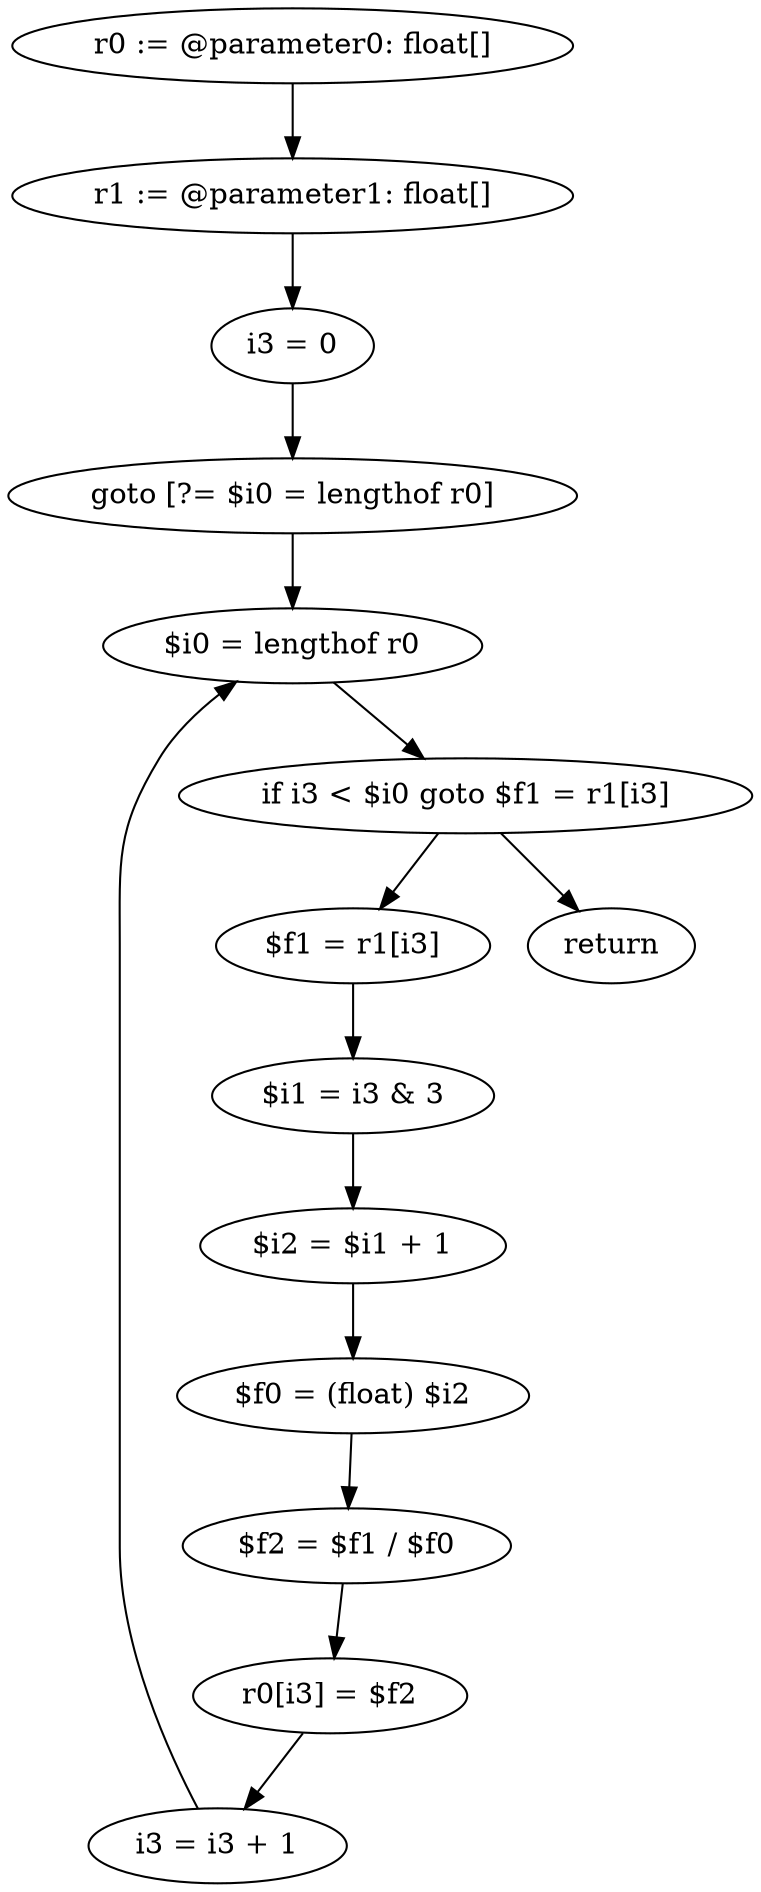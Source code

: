 digraph "unitGraph" {
    "r0 := @parameter0: float[]"
    "r1 := @parameter1: float[]"
    "i3 = 0"
    "goto [?= $i0 = lengthof r0]"
    "$f1 = r1[i3]"
    "$i1 = i3 & 3"
    "$i2 = $i1 + 1"
    "$f0 = (float) $i2"
    "$f2 = $f1 / $f0"
    "r0[i3] = $f2"
    "i3 = i3 + 1"
    "$i0 = lengthof r0"
    "if i3 < $i0 goto $f1 = r1[i3]"
    "return"
    "r0 := @parameter0: float[]"->"r1 := @parameter1: float[]";
    "r1 := @parameter1: float[]"->"i3 = 0";
    "i3 = 0"->"goto [?= $i0 = lengthof r0]";
    "goto [?= $i0 = lengthof r0]"->"$i0 = lengthof r0";
    "$f1 = r1[i3]"->"$i1 = i3 & 3";
    "$i1 = i3 & 3"->"$i2 = $i1 + 1";
    "$i2 = $i1 + 1"->"$f0 = (float) $i2";
    "$f0 = (float) $i2"->"$f2 = $f1 / $f0";
    "$f2 = $f1 / $f0"->"r0[i3] = $f2";
    "r0[i3] = $f2"->"i3 = i3 + 1";
    "i3 = i3 + 1"->"$i0 = lengthof r0";
    "$i0 = lengthof r0"->"if i3 < $i0 goto $f1 = r1[i3]";
    "if i3 < $i0 goto $f1 = r1[i3]"->"return";
    "if i3 < $i0 goto $f1 = r1[i3]"->"$f1 = r1[i3]";
}
